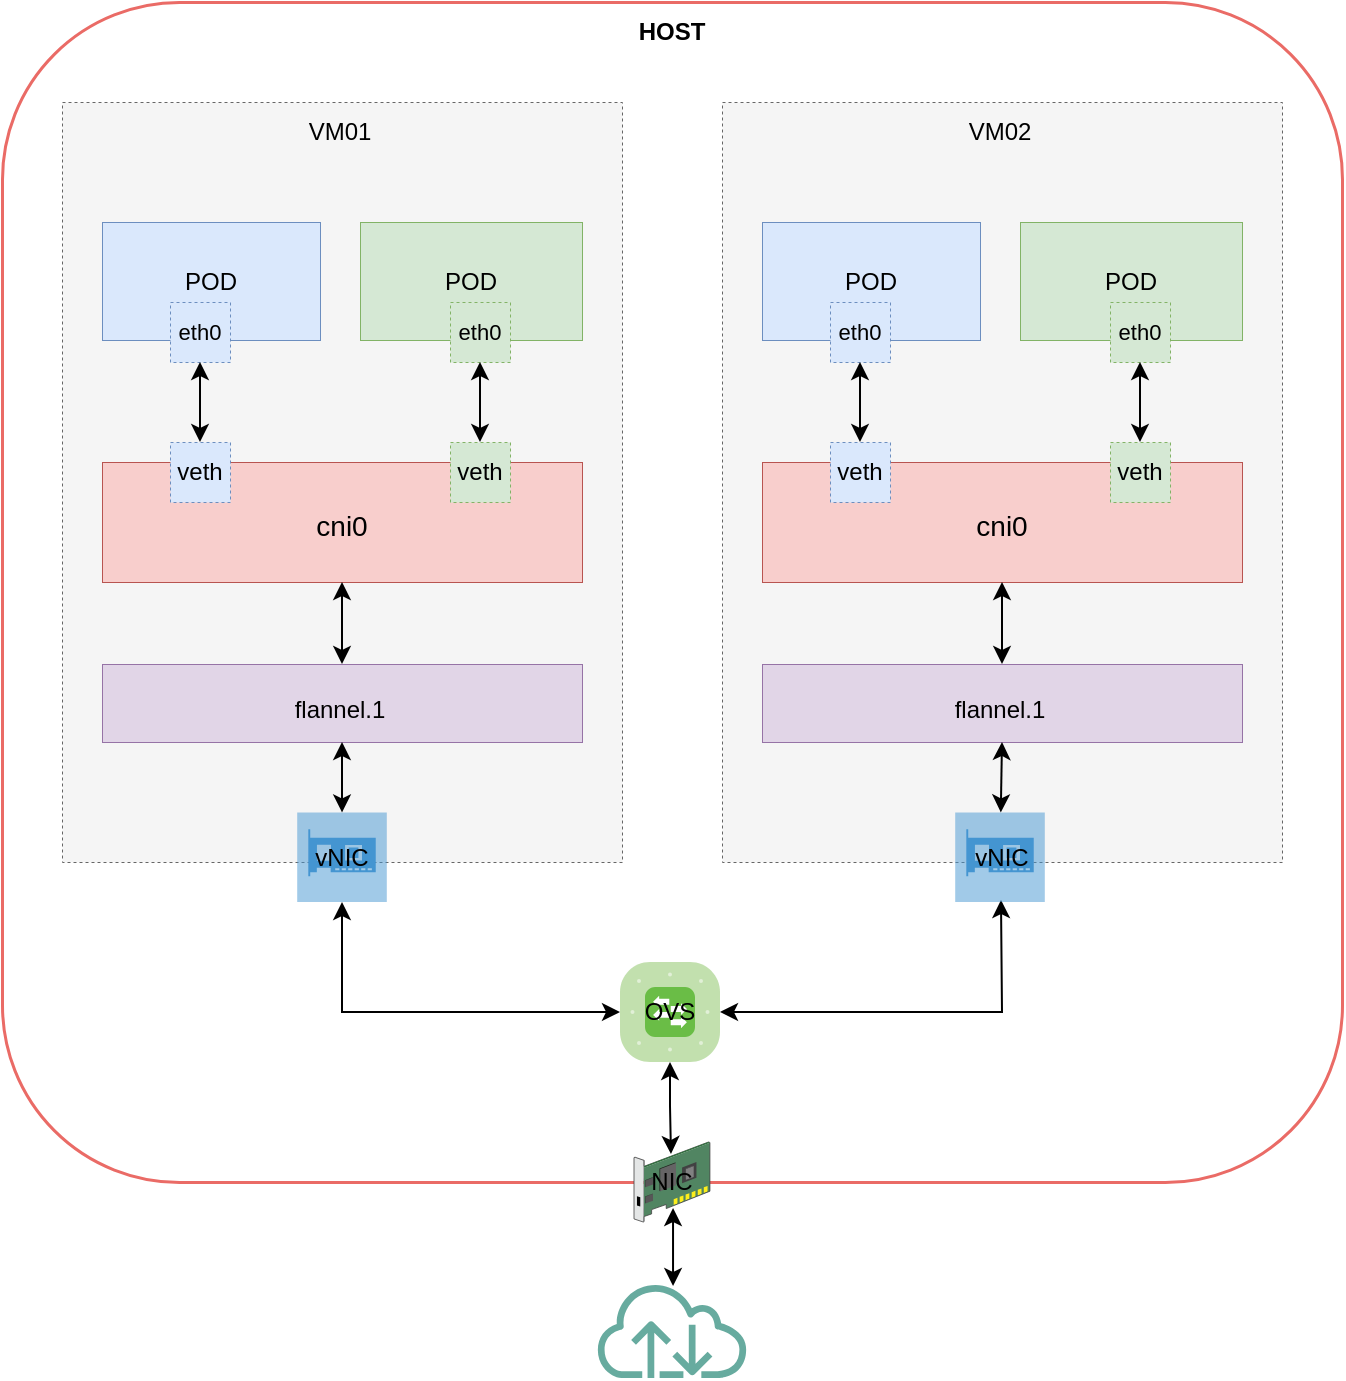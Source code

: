<mxfile version="21.2.9" type="github">
  <diagram name="Page-1" id="e3a06f82-3646-2815-327d-82caf3d4e204">
    <mxGraphModel dx="1226" dy="678" grid="1" gridSize="10" guides="1" tooltips="1" connect="1" arrows="1" fold="1" page="1" pageScale="1.5" pageWidth="1169" pageHeight="826" background="none" math="0" shadow="0">
      <root>
        <mxCell id="0" style=";html=1;" />
        <mxCell id="1" style=";html=1;" parent="0" />
        <mxCell id="MxSaWljoCHivLz9KyoG4-4" value="" style="rounded=1;whiteSpace=wrap;html=1;strokeWidth=1.5;comic=0;fillColor=none;strokeColor=#EA6B66;" vertex="1" parent="1">
          <mxGeometry x="240" y="70" width="670" height="590" as="geometry" />
        </mxCell>
        <mxCell id="sc8MJLwOmtzSrlmjD8fI-22" value="" style="rounded=0;whiteSpace=wrap;html=1;strokeWidth=0.5;dashed=1;fillColor=#f5f5f5;fontColor=#333333;strokeColor=#666666;comic=0;" parent="1" vertex="1">
          <mxGeometry x="270" y="120" width="280" height="380" as="geometry" />
        </mxCell>
        <mxCell id="sc8MJLwOmtzSrlmjD8fI-8" value="POD" style="rounded=0;whiteSpace=wrap;html=1;strokeWidth=0.5;fillColor=#dae8fc;strokeColor=#6c8ebf;comic=0;" parent="1" vertex="1">
          <mxGeometry x="290" y="180" width="109" height="59" as="geometry" />
        </mxCell>
        <mxCell id="6a7d8f32e03d9370-61" value="&lt;div&gt;&lt;br&gt;&lt;/div&gt;&lt;div&gt;cni0&lt;/div&gt;" style="whiteSpace=wrap;html=1;fillColor=#f8cecc;fontSize=14;strokeColor=#b85450;verticalAlign=top;strokeWidth=0.5;comic=0;" parent="1" vertex="1">
          <mxGeometry x="290" y="300" width="240" height="60" as="geometry" />
        </mxCell>
        <mxCell id="sc8MJLwOmtzSrlmjD8fI-23" value="VM01" style="text;html=1;strokeColor=none;fillColor=none;align=center;verticalAlign=middle;whiteSpace=wrap;rounded=0;comic=0;" parent="1" vertex="1">
          <mxGeometry x="379" y="120" width="60" height="30" as="geometry" />
        </mxCell>
        <mxCell id="GQ9nSxZWVriDuMtLlA-Z-1" value="POD" style="rounded=0;whiteSpace=wrap;html=1;strokeWidth=0.5;fillColor=#d5e8d4;strokeColor=#82b366;comic=0;" parent="1" vertex="1">
          <mxGeometry x="419" y="180" width="111" height="59" as="geometry" />
        </mxCell>
        <mxCell id="GQ9nSxZWVriDuMtLlA-Z-3" value="&lt;font style=&quot;font-size: 11px;&quot;&gt;eth0&lt;/font&gt;" style="rounded=0;whiteSpace=wrap;html=1;strokeWidth=0.5;fillColor=#dae8fc;strokeColor=#6c8ebf;dashed=1;comic=0;" parent="1" vertex="1">
          <mxGeometry x="324" y="220" width="30" height="30" as="geometry" />
        </mxCell>
        <mxCell id="GQ9nSxZWVriDuMtLlA-Z-8" value="veth" style="rounded=0;whiteSpace=wrap;html=1;strokeWidth=0.5;fillColor=#dae8fc;strokeColor=#6c8ebf;dashed=1;comic=0;" parent="1" vertex="1">
          <mxGeometry x="324" y="290" width="30" height="30" as="geometry" />
        </mxCell>
        <mxCell id="GQ9nSxZWVriDuMtLlA-Z-10" value="" style="endArrow=classic;startArrow=classic;html=1;rounded=0;entryX=0.5;entryY=1;entryDx=0;entryDy=0;exitX=0.5;exitY=0;exitDx=0;exitDy=0;comic=0;" parent="1" source="GQ9nSxZWVriDuMtLlA-Z-8" target="GQ9nSxZWVriDuMtLlA-Z-3" edge="1">
          <mxGeometry width="50" height="50" relative="1" as="geometry">
            <mxPoint x="49" y="380" as="sourcePoint" />
            <mxPoint x="99" y="330" as="targetPoint" />
          </mxGeometry>
        </mxCell>
        <mxCell id="GQ9nSxZWVriDuMtLlA-Z-11" value="&lt;font style=&quot;font-size: 11px;&quot;&gt;eth0&lt;/font&gt;" style="rounded=0;whiteSpace=wrap;html=1;strokeWidth=0.5;fillColor=#d5e8d4;strokeColor=#82b366;dashed=1;comic=0;" parent="1" vertex="1">
          <mxGeometry x="464" y="220" width="30" height="30" as="geometry" />
        </mxCell>
        <mxCell id="GQ9nSxZWVriDuMtLlA-Z-13" value="veth" style="rounded=0;whiteSpace=wrap;html=1;strokeWidth=0.5;fillColor=#d5e8d4;strokeColor=#82b366;dashed=1;comic=0;" parent="1" vertex="1">
          <mxGeometry x="464" y="290" width="30" height="30" as="geometry" />
        </mxCell>
        <mxCell id="GQ9nSxZWVriDuMtLlA-Z-14" value="" style="endArrow=classic;startArrow=classic;html=1;rounded=0;entryX=0.5;entryY=1;entryDx=0;entryDy=0;exitX=0.5;exitY=0;exitDx=0;exitDy=0;comic=0;" parent="1" source="GQ9nSxZWVriDuMtLlA-Z-13" target="GQ9nSxZWVriDuMtLlA-Z-11" edge="1">
          <mxGeometry width="50" height="50" relative="1" as="geometry">
            <mxPoint x="69" y="370" as="sourcePoint" />
            <mxPoint x="119" y="320" as="targetPoint" />
          </mxGeometry>
        </mxCell>
        <mxCell id="XjlNCTNv254b6shq8vdB-21" value="" style="whiteSpace=wrap;html=1;fillColor=#e1d5e7;fontSize=14;strokeColor=#9673a6;verticalAlign=top;strokeWidth=0.5;comic=0;" parent="1" vertex="1">
          <mxGeometry x="290" y="401" width="240" height="39" as="geometry" />
        </mxCell>
        <mxCell id="XjlNCTNv254b6shq8vdB-22" value="&lt;div&gt;&lt;br&gt;&lt;/div&gt;&lt;div&gt;flannel.1&lt;/div&gt;" style="text;html=1;strokeColor=none;fillColor=none;align=center;verticalAlign=middle;whiteSpace=wrap;rounded=0;comic=0;" parent="1" vertex="1">
          <mxGeometry x="379" y="411" width="60" height="10" as="geometry" />
        </mxCell>
        <mxCell id="XjlNCTNv254b6shq8vdB-24" value="" style="rounded=0;whiteSpace=wrap;html=1;strokeWidth=0.5;dashed=1;fillColor=#f5f5f5;fontColor=#333333;strokeColor=#666666;comic=0;" parent="1" vertex="1">
          <mxGeometry x="600" y="120" width="280" height="380" as="geometry" />
        </mxCell>
        <mxCell id="XjlNCTNv254b6shq8vdB-25" value="POD" style="rounded=0;whiteSpace=wrap;html=1;strokeWidth=0.5;fillColor=#dae8fc;strokeColor=#6c8ebf;comic=0;" parent="1" vertex="1">
          <mxGeometry x="620" y="180" width="109" height="59" as="geometry" />
        </mxCell>
        <mxCell id="XjlNCTNv254b6shq8vdB-26" value="&lt;div&gt;&lt;br&gt;&lt;/div&gt;&lt;div&gt;cni0&lt;/div&gt;" style="whiteSpace=wrap;html=1;fillColor=#f8cecc;fontSize=14;strokeColor=#b85450;verticalAlign=top;strokeWidth=0.5;comic=0;" parent="1" vertex="1">
          <mxGeometry x="620" y="300" width="240" height="60" as="geometry" />
        </mxCell>
        <mxCell id="XjlNCTNv254b6shq8vdB-27" value="VM02" style="text;html=1;strokeColor=none;fillColor=none;align=center;verticalAlign=middle;whiteSpace=wrap;rounded=0;comic=0;" parent="1" vertex="1">
          <mxGeometry x="709" y="120" width="60" height="30" as="geometry" />
        </mxCell>
        <mxCell id="XjlNCTNv254b6shq8vdB-28" value="" style="shadow=0;dashed=0;html=1;labelPosition=center;verticalLabelPosition=bottom;verticalAlign=top;align=center;outlineConnect=0;shape=mxgraph.veeam.3d.network_card;comic=0;" parent="1" vertex="1">
          <mxGeometry x="556" y="640" width="38" height="40" as="geometry" />
        </mxCell>
        <mxCell id="XjlNCTNv254b6shq8vdB-29" value="POD" style="rounded=0;whiteSpace=wrap;html=1;strokeWidth=0.5;fillColor=#d5e8d4;strokeColor=#82b366;comic=0;" parent="1" vertex="1">
          <mxGeometry x="749" y="180" width="111" height="59" as="geometry" />
        </mxCell>
        <mxCell id="XjlNCTNv254b6shq8vdB-30" value="&lt;font style=&quot;font-size: 11px;&quot;&gt;eth0&lt;/font&gt;" style="rounded=0;whiteSpace=wrap;html=1;strokeWidth=0.5;fillColor=#dae8fc;strokeColor=#6c8ebf;dashed=1;comic=0;" parent="1" vertex="1">
          <mxGeometry x="654" y="220" width="30" height="30" as="geometry" />
        </mxCell>
        <mxCell id="XjlNCTNv254b6shq8vdB-31" value="veth" style="rounded=0;whiteSpace=wrap;html=1;strokeWidth=0.5;fillColor=#dae8fc;strokeColor=#6c8ebf;dashed=1;comic=0;" parent="1" vertex="1">
          <mxGeometry x="654" y="290" width="30" height="30" as="geometry" />
        </mxCell>
        <mxCell id="XjlNCTNv254b6shq8vdB-32" value="" style="endArrow=classic;startArrow=classic;html=1;rounded=0;entryX=0.5;entryY=1;entryDx=0;entryDy=0;exitX=0.5;exitY=0;exitDx=0;exitDy=0;comic=0;" parent="1" source="XjlNCTNv254b6shq8vdB-31" target="XjlNCTNv254b6shq8vdB-30" edge="1">
          <mxGeometry width="50" height="50" relative="1" as="geometry">
            <mxPoint x="379" y="380" as="sourcePoint" />
            <mxPoint x="429" y="330" as="targetPoint" />
          </mxGeometry>
        </mxCell>
        <mxCell id="XjlNCTNv254b6shq8vdB-33" value="&lt;font style=&quot;font-size: 11px;&quot;&gt;eth0&lt;/font&gt;" style="rounded=0;whiteSpace=wrap;html=1;strokeWidth=0.5;fillColor=#d5e8d4;strokeColor=#82b366;dashed=1;comic=0;" parent="1" vertex="1">
          <mxGeometry x="794" y="220" width="30" height="30" as="geometry" />
        </mxCell>
        <mxCell id="XjlNCTNv254b6shq8vdB-34" value="veth" style="rounded=0;whiteSpace=wrap;html=1;strokeWidth=0.5;fillColor=#d5e8d4;strokeColor=#82b366;dashed=1;comic=0;" parent="1" vertex="1">
          <mxGeometry x="794" y="290" width="30" height="30" as="geometry" />
        </mxCell>
        <mxCell id="XjlNCTNv254b6shq8vdB-35" value="" style="endArrow=classic;startArrow=classic;html=1;rounded=0;entryX=0.5;entryY=1;entryDx=0;entryDy=0;exitX=0.5;exitY=0;exitDx=0;exitDy=0;comic=0;" parent="1" source="XjlNCTNv254b6shq8vdB-34" target="XjlNCTNv254b6shq8vdB-33" edge="1">
          <mxGeometry width="50" height="50" relative="1" as="geometry">
            <mxPoint x="399" y="370" as="sourcePoint" />
            <mxPoint x="449" y="320" as="targetPoint" />
          </mxGeometry>
        </mxCell>
        <mxCell id="XjlNCTNv254b6shq8vdB-36" value="" style="whiteSpace=wrap;html=1;fillColor=#e1d5e7;fontSize=14;strokeColor=#9673a6;verticalAlign=top;strokeWidth=0.5;comic=0;" parent="1" vertex="1">
          <mxGeometry x="620" y="401" width="240" height="39" as="geometry" />
        </mxCell>
        <mxCell id="XjlNCTNv254b6shq8vdB-37" value="&lt;div&gt;&lt;br&gt;&lt;/div&gt;&lt;div&gt;flannel.1&lt;/div&gt;" style="text;html=1;strokeColor=none;fillColor=none;align=center;verticalAlign=middle;whiteSpace=wrap;rounded=0;comic=0;" parent="1" vertex="1">
          <mxGeometry x="709" y="411" width="60" height="10" as="geometry" />
        </mxCell>
        <mxCell id="XjlNCTNv254b6shq8vdB-38" value="" style="endArrow=classic;startArrow=classic;html=1;rounded=0;entryX=0.5;entryY=1;entryDx=0;entryDy=0;exitX=0.5;exitY=0;exitDx=0;exitDy=0;comic=0;" parent="1" source="XjlNCTNv254b6shq8vdB-21" target="6a7d8f32e03d9370-61" edge="1">
          <mxGeometry width="50" height="50" relative="1" as="geometry">
            <mxPoint x="349" y="300" as="sourcePoint" />
            <mxPoint x="349" y="260" as="targetPoint" />
          </mxGeometry>
        </mxCell>
        <mxCell id="XjlNCTNv254b6shq8vdB-40" value="" style="endArrow=classic;startArrow=classic;html=1;rounded=0;entryX=0.5;entryY=1;entryDx=0;entryDy=0;comic=0;" parent="1" source="MxSaWljoCHivLz9KyoG4-2" target="XjlNCTNv254b6shq8vdB-36" edge="1">
          <mxGeometry width="50" height="50" relative="1" as="geometry">
            <mxPoint x="419" y="421" as="sourcePoint" />
            <mxPoint x="419" y="380" as="targetPoint" />
          </mxGeometry>
        </mxCell>
        <mxCell id="XjlNCTNv254b6shq8vdB-41" value="" style="endArrow=classic;startArrow=classic;html=1;rounded=0;entryX=0.5;entryY=1;entryDx=0;entryDy=0;exitX=0.5;exitY=0;exitDx=0;exitDy=0;comic=0;" parent="1" source="XjlNCTNv254b6shq8vdB-36" target="XjlNCTNv254b6shq8vdB-26" edge="1">
          <mxGeometry width="50" height="50" relative="1" as="geometry">
            <mxPoint x="429" y="431" as="sourcePoint" />
            <mxPoint x="429" y="390" as="targetPoint" />
          </mxGeometry>
        </mxCell>
        <mxCell id="XjlNCTNv254b6shq8vdB-59" value="" style="verticalLabelPosition=bottom;sketch=0;html=1;fillColor=#6ABD46;strokeColor=#ffffff;verticalAlign=top;align=center;points=[[0.085,0.085,0],[0.915,0.085,0],[0.915,0.915,0],[0.085,0.915,0],[0.25,0,0],[0.5,0,0],[0.75,0,0],[1,0.25,0],[1,0.5,0],[1,0.75,0],[0.75,1,0],[0.5,1,0],[0.25,1,0],[0,0.75,0],[0,0.5,0],[0,0.25,0]];pointerEvents=1;shape=mxgraph.cisco_safe.compositeIcon;bgIcon=mxgraph.cisco_safe.architecture.generic_appliance;resIcon=mxgraph.cisco_safe.architecture.switch;comic=0;" parent="1" vertex="1">
          <mxGeometry x="549" y="550" width="50" height="50" as="geometry" />
        </mxCell>
        <mxCell id="XjlNCTNv254b6shq8vdB-61" value="" style="endArrow=classic;startArrow=classic;html=1;rounded=0;exitX=0;exitY=0.5;exitDx=0;exitDy=0;exitPerimeter=0;comic=0;" parent="1" source="XjlNCTNv254b6shq8vdB-59" edge="1" target="MxSaWljoCHivLz9KyoG4-1">
          <mxGeometry width="50" height="50" relative="1" as="geometry">
            <mxPoint x="469" y="710" as="sourcePoint" />
            <mxPoint x="290" y="550" as="targetPoint" />
            <Array as="points">
              <mxPoint x="410" y="575" />
            </Array>
          </mxGeometry>
        </mxCell>
        <mxCell id="XjlNCTNv254b6shq8vdB-62" value="" style="endArrow=classic;startArrow=classic;html=1;rounded=0;exitX=1;exitY=0.5;exitDx=0;exitDy=0;exitPerimeter=0;entryX=0.511;entryY=0.978;entryDx=0;entryDy=0;entryPerimeter=0;comic=0;" parent="1" source="XjlNCTNv254b6shq8vdB-59" target="MxSaWljoCHivLz9KyoG4-2" edge="1">
          <mxGeometry width="50" height="50" relative="1" as="geometry">
            <mxPoint x="749" y="700" as="sourcePoint" />
            <mxPoint x="799" y="650" as="targetPoint" />
            <Array as="points">
              <mxPoint x="740" y="575" />
            </Array>
          </mxGeometry>
        </mxCell>
        <mxCell id="MxSaWljoCHivLz9KyoG4-1" value="" style="pointerEvents=1;shadow=0;dashed=0;html=1;strokeColor=none;fillColor=#4495D1;labelPosition=center;verticalLabelPosition=bottom;verticalAlign=top;align=center;outlineConnect=0;shape=mxgraph.veeam.2d.vnic;comic=0;" vertex="1" parent="1">
          <mxGeometry x="387.6" y="475.2" width="44.8" height="44.8" as="geometry" />
        </mxCell>
        <mxCell id="MxSaWljoCHivLz9KyoG4-2" value="" style="pointerEvents=1;shadow=0;dashed=0;html=1;strokeColor=none;fillColor=#4495D1;labelPosition=center;verticalLabelPosition=bottom;verticalAlign=top;align=center;outlineConnect=0;shape=mxgraph.veeam.2d.vnic;comic=0;" vertex="1" parent="1">
          <mxGeometry x="716.6" y="475.2" width="44.8" height="44.8" as="geometry" />
        </mxCell>
        <mxCell id="MxSaWljoCHivLz9KyoG4-3" value="" style="endArrow=classic;startArrow=classic;html=1;rounded=0;entryX=0.5;entryY=1;entryDx=0;entryDy=0;comic=0;" edge="1" parent="1" source="MxSaWljoCHivLz9KyoG4-1" target="XjlNCTNv254b6shq8vdB-21">
          <mxGeometry width="50" height="50" relative="1" as="geometry">
            <mxPoint x="749" y="485" as="sourcePoint" />
            <mxPoint x="750" y="450" as="targetPoint" />
          </mxGeometry>
        </mxCell>
        <mxCell id="MxSaWljoCHivLz9KyoG4-5" value="&lt;b&gt;HOST&lt;/b&gt;" style="text;html=1;strokeColor=none;fillColor=none;align=center;verticalAlign=middle;whiteSpace=wrap;rounded=0;comic=0;" vertex="1" parent="1">
          <mxGeometry x="545" y="70" width="60" height="30" as="geometry" />
        </mxCell>
        <mxCell id="MxSaWljoCHivLz9KyoG4-7" value="" style="endArrow=classic;startArrow=classic;html=1;rounded=0;entryX=0.5;entryY=1;entryDx=0;entryDy=0;entryPerimeter=0;strokeColor=#000000;comic=0;exitX=0.483;exitY=-0.3;exitDx=0;exitDy=0;exitPerimeter=0;" edge="1" parent="1">
          <mxGeometry width="50" height="50" relative="1" as="geometry">
            <mxPoint x="574.49" y="646" as="sourcePoint" />
            <mxPoint x="574" y="600" as="targetPoint" />
            <Array as="points">
              <mxPoint x="574" y="622" />
            </Array>
          </mxGeometry>
        </mxCell>
        <mxCell id="MxSaWljoCHivLz9KyoG4-8" value="vNIC" style="text;html=1;strokeColor=none;fillColor=none;align=center;verticalAlign=middle;whiteSpace=wrap;rounded=0;comic=0;" vertex="1" parent="1">
          <mxGeometry x="395" y="487.6" width="30" height="20" as="geometry" />
        </mxCell>
        <mxCell id="MxSaWljoCHivLz9KyoG4-9" value="vNIC" style="text;html=1;strokeColor=none;fillColor=none;align=center;verticalAlign=middle;whiteSpace=wrap;rounded=0;comic=0;" vertex="1" parent="1">
          <mxGeometry x="725" y="487.6" width="30" height="20" as="geometry" />
        </mxCell>
        <mxCell id="MxSaWljoCHivLz9KyoG4-10" value="OVS" style="text;html=1;strokeColor=none;fillColor=none;align=center;verticalAlign=middle;whiteSpace=wrap;rounded=0;comic=0;" vertex="1" parent="1">
          <mxGeometry x="559" y="565" width="30" height="20" as="geometry" />
        </mxCell>
        <mxCell id="MxSaWljoCHivLz9KyoG4-11" value="" style="sketch=0;outlineConnect=0;fontColor=#232F3E;gradientColor=none;fillColor=#67AB9F;strokeColor=none;dashed=0;verticalLabelPosition=bottom;verticalAlign=top;align=center;html=1;fontSize=12;fontStyle=0;aspect=fixed;pointerEvents=1;shape=mxgraph.aws4.internet;comic=0;" vertex="1" parent="1">
          <mxGeometry x="536" y="710" width="78" height="48" as="geometry" />
        </mxCell>
        <mxCell id="MxSaWljoCHivLz9KyoG4-12" value="" style="endArrow=classic;startArrow=classic;html=1;rounded=0;entryX=0.619;entryY=0.75;entryDx=0;entryDy=0;comic=0;exitX=0.561;exitY=-0.021;exitDx=0;exitDy=0;exitPerimeter=0;entryPerimeter=0;" edge="1" parent="1">
          <mxGeometry width="50" height="50" relative="1" as="geometry">
            <mxPoint x="575.524" y="711.992" as="sourcePoint" />
            <mxPoint x="575.522" y="673" as="targetPoint" />
          </mxGeometry>
        </mxCell>
        <mxCell id="MxSaWljoCHivLz9KyoG4-13" value="NIC" style="text;html=1;strokeColor=none;fillColor=none;align=center;verticalAlign=middle;whiteSpace=wrap;rounded=0;comic=0;" vertex="1" parent="1">
          <mxGeometry x="560" y="650" width="30" height="20" as="geometry" />
        </mxCell>
      </root>
    </mxGraphModel>
  </diagram>
</mxfile>
